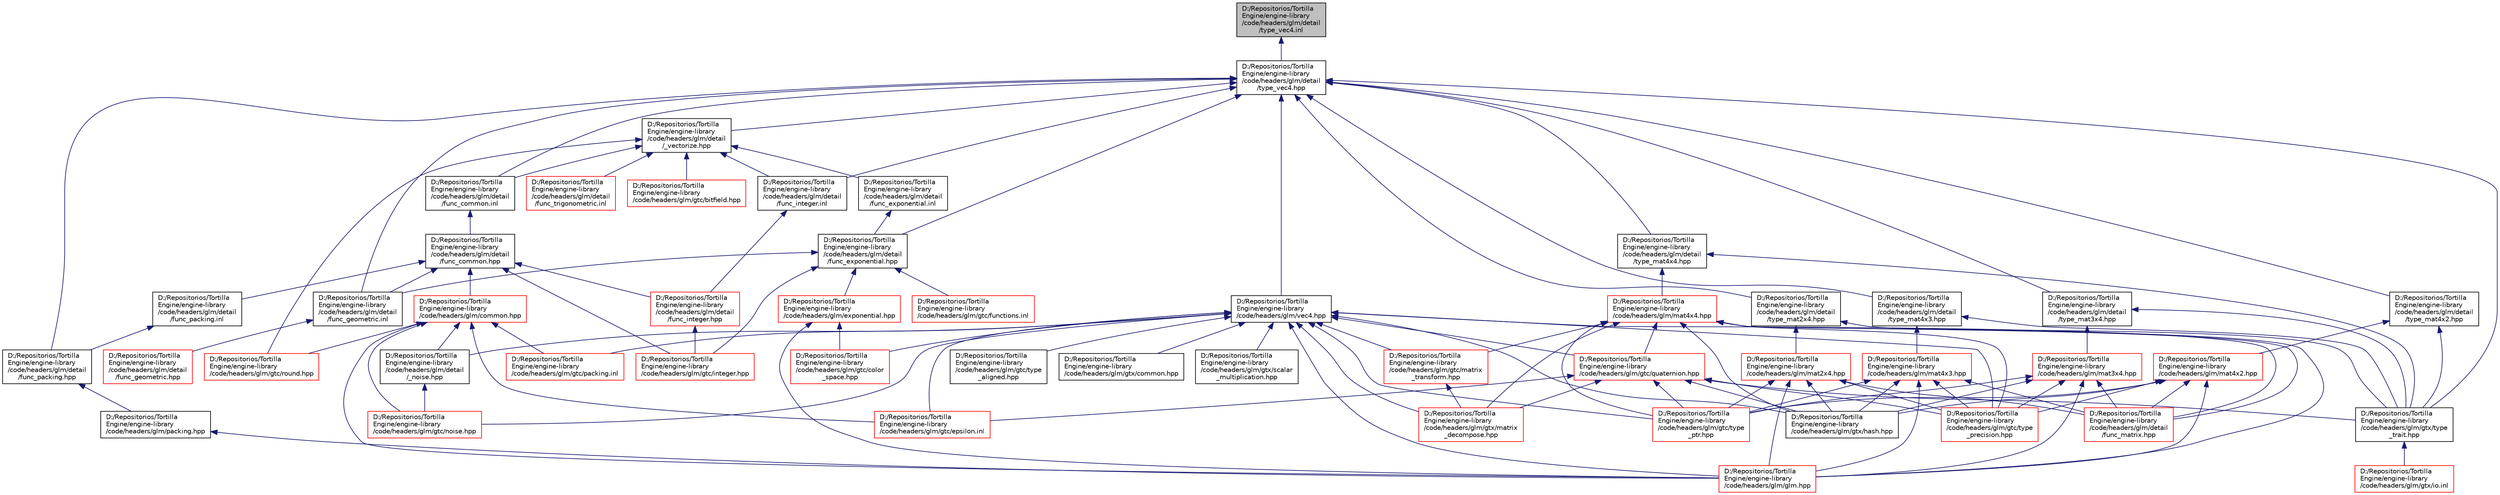 digraph "D:/Repositorios/TortillaEngine/engine-library/code/headers/glm/detail/type_vec4.inl"
{
 // LATEX_PDF_SIZE
  edge [fontname="Helvetica",fontsize="10",labelfontname="Helvetica",labelfontsize="10"];
  node [fontname="Helvetica",fontsize="10",shape=record];
  Node1 [label="D:/Repositorios/Tortilla\lEngine/engine-library\l/code/headers/glm/detail\l/type_vec4.inl",height=0.2,width=0.4,color="black", fillcolor="grey75", style="filled", fontcolor="black",tooltip=" "];
  Node1 -> Node2 [dir="back",color="midnightblue",fontsize="10",style="solid",fontname="Helvetica"];
  Node2 [label="D:/Repositorios/Tortilla\lEngine/engine-library\l/code/headers/glm/detail\l/type_vec4.hpp",height=0.2,width=0.4,color="black", fillcolor="white", style="filled",URL="$type__vec4_8hpp.html",tooltip=" "];
  Node2 -> Node3 [dir="back",color="midnightblue",fontsize="10",style="solid",fontname="Helvetica"];
  Node3 [label="D:/Repositorios/Tortilla\lEngine/engine-library\l/code/headers/glm/detail\l/func_common.inl",height=0.2,width=0.4,color="black", fillcolor="white", style="filled",URL="$func__common_8inl.html",tooltip=" "];
  Node3 -> Node4 [dir="back",color="midnightblue",fontsize="10",style="solid",fontname="Helvetica"];
  Node4 [label="D:/Repositorios/Tortilla\lEngine/engine-library\l/code/headers/glm/detail\l/func_common.hpp",height=0.2,width=0.4,color="black", fillcolor="white", style="filled",URL="$func__common_8hpp.html",tooltip=" "];
  Node4 -> Node5 [dir="back",color="midnightblue",fontsize="10",style="solid",fontname="Helvetica"];
  Node5 [label="D:/Repositorios/Tortilla\lEngine/engine-library\l/code/headers/glm/common.hpp",height=0.2,width=0.4,color="red", fillcolor="white", style="filled",URL="$common_8hpp.html",tooltip=" "];
  Node5 -> Node6 [dir="back",color="midnightblue",fontsize="10",style="solid",fontname="Helvetica"];
  Node6 [label="D:/Repositorios/Tortilla\lEngine/engine-library\l/code/headers/glm/detail\l/_noise.hpp",height=0.2,width=0.4,color="black", fillcolor="white", style="filled",URL="$__noise_8hpp.html",tooltip=" "];
  Node6 -> Node7 [dir="back",color="midnightblue",fontsize="10",style="solid",fontname="Helvetica"];
  Node7 [label="D:/Repositorios/Tortilla\lEngine/engine-library\l/code/headers/glm/gtc/noise.hpp",height=0.2,width=0.4,color="red", fillcolor="white", style="filled",URL="$noise_8hpp.html",tooltip=" "];
  Node5 -> Node9 [dir="back",color="midnightblue",fontsize="10",style="solid",fontname="Helvetica"];
  Node9 [label="D:/Repositorios/Tortilla\lEngine/engine-library\l/code/headers/glm/glm.hpp",height=0.2,width=0.4,color="red", fillcolor="white", style="filled",URL="$glm_8hpp.html",tooltip=" "];
  Node5 -> Node90 [dir="back",color="midnightblue",fontsize="10",style="solid",fontname="Helvetica"];
  Node90 [label="D:/Repositorios/Tortilla\lEngine/engine-library\l/code/headers/glm/gtc/epsilon.inl",height=0.2,width=0.4,color="red", fillcolor="white", style="filled",URL="$epsilon_8inl.html",tooltip=" "];
  Node5 -> Node7 [dir="back",color="midnightblue",fontsize="10",style="solid",fontname="Helvetica"];
  Node5 -> Node92 [dir="back",color="midnightblue",fontsize="10",style="solid",fontname="Helvetica"];
  Node92 [label="D:/Repositorios/Tortilla\lEngine/engine-library\l/code/headers/glm/gtc/packing.inl",height=0.2,width=0.4,color="red", fillcolor="white", style="filled",URL="$packing_8inl.html",tooltip=" "];
  Node5 -> Node93 [dir="back",color="midnightblue",fontsize="10",style="solid",fontname="Helvetica"];
  Node93 [label="D:/Repositorios/Tortilla\lEngine/engine-library\l/code/headers/glm/gtc/round.hpp",height=0.2,width=0.4,color="red", fillcolor="white", style="filled",URL="$round_8hpp.html",tooltip=" "];
  Node4 -> Node96 [dir="back",color="midnightblue",fontsize="10",style="solid",fontname="Helvetica"];
  Node96 [label="D:/Repositorios/Tortilla\lEngine/engine-library\l/code/headers/glm/detail\l/func_geometric.inl",height=0.2,width=0.4,color="black", fillcolor="white", style="filled",URL="$func__geometric_8inl.html",tooltip=" "];
  Node96 -> Node97 [dir="back",color="midnightblue",fontsize="10",style="solid",fontname="Helvetica"];
  Node97 [label="D:/Repositorios/Tortilla\lEngine/engine-library\l/code/headers/glm/detail\l/func_geometric.hpp",height=0.2,width=0.4,color="red", fillcolor="white", style="filled",URL="$func__geometric_8hpp.html",tooltip=" "];
  Node4 -> Node126 [dir="back",color="midnightblue",fontsize="10",style="solid",fontname="Helvetica"];
  Node126 [label="D:/Repositorios/Tortilla\lEngine/engine-library\l/code/headers/glm/detail\l/func_integer.hpp",height=0.2,width=0.4,color="red", fillcolor="white", style="filled",URL="$func__integer_8hpp.html",tooltip=" "];
  Node126 -> Node128 [dir="back",color="midnightblue",fontsize="10",style="solid",fontname="Helvetica"];
  Node128 [label="D:/Repositorios/Tortilla\lEngine/engine-library\l/code/headers/glm/gtc/integer.hpp",height=0.2,width=0.4,color="red", fillcolor="white", style="filled",URL="$gtc_2integer_8hpp.html",tooltip=" "];
  Node4 -> Node130 [dir="back",color="midnightblue",fontsize="10",style="solid",fontname="Helvetica"];
  Node130 [label="D:/Repositorios/Tortilla\lEngine/engine-library\l/code/headers/glm/detail\l/func_packing.inl",height=0.2,width=0.4,color="black", fillcolor="white", style="filled",URL="$func__packing_8inl.html",tooltip=" "];
  Node130 -> Node131 [dir="back",color="midnightblue",fontsize="10",style="solid",fontname="Helvetica"];
  Node131 [label="D:/Repositorios/Tortilla\lEngine/engine-library\l/code/headers/glm/detail\l/func_packing.hpp",height=0.2,width=0.4,color="black", fillcolor="white", style="filled",URL="$func__packing_8hpp.html",tooltip=" "];
  Node131 -> Node132 [dir="back",color="midnightblue",fontsize="10",style="solid",fontname="Helvetica"];
  Node132 [label="D:/Repositorios/Tortilla\lEngine/engine-library\l/code/headers/glm/packing.hpp",height=0.2,width=0.4,color="black", fillcolor="white", style="filled",URL="$packing_8hpp.html",tooltip=" "];
  Node132 -> Node9 [dir="back",color="midnightblue",fontsize="10",style="solid",fontname="Helvetica"];
  Node4 -> Node128 [dir="back",color="midnightblue",fontsize="10",style="solid",fontname="Helvetica"];
  Node2 -> Node133 [dir="back",color="midnightblue",fontsize="10",style="solid",fontname="Helvetica"];
  Node133 [label="D:/Repositorios/Tortilla\lEngine/engine-library\l/code/headers/glm/detail\l/_vectorize.hpp",height=0.2,width=0.4,color="black", fillcolor="white", style="filled",URL="$__vectorize_8hpp.html",tooltip=" "];
  Node133 -> Node3 [dir="back",color="midnightblue",fontsize="10",style="solid",fontname="Helvetica"];
  Node133 -> Node134 [dir="back",color="midnightblue",fontsize="10",style="solid",fontname="Helvetica"];
  Node134 [label="D:/Repositorios/Tortilla\lEngine/engine-library\l/code/headers/glm/detail\l/func_exponential.inl",height=0.2,width=0.4,color="black", fillcolor="white", style="filled",URL="$func__exponential_8inl.html",tooltip=" "];
  Node134 -> Node135 [dir="back",color="midnightblue",fontsize="10",style="solid",fontname="Helvetica"];
  Node135 [label="D:/Repositorios/Tortilla\lEngine/engine-library\l/code/headers/glm/detail\l/func_exponential.hpp",height=0.2,width=0.4,color="black", fillcolor="white", style="filled",URL="$func__exponential_8hpp.html",tooltip=" "];
  Node135 -> Node96 [dir="back",color="midnightblue",fontsize="10",style="solid",fontname="Helvetica"];
  Node135 -> Node136 [dir="back",color="midnightblue",fontsize="10",style="solid",fontname="Helvetica"];
  Node136 [label="D:/Repositorios/Tortilla\lEngine/engine-library\l/code/headers/glm/exponential.hpp",height=0.2,width=0.4,color="red", fillcolor="white", style="filled",URL="$exponential_8hpp.html",tooltip=" "];
  Node136 -> Node9 [dir="back",color="midnightblue",fontsize="10",style="solid",fontname="Helvetica"];
  Node136 -> Node137 [dir="back",color="midnightblue",fontsize="10",style="solid",fontname="Helvetica"];
  Node137 [label="D:/Repositorios/Tortilla\lEngine/engine-library\l/code/headers/glm/gtc/color\l_space.hpp",height=0.2,width=0.4,color="red", fillcolor="white", style="filled",URL="$gtc_2color__space_8hpp.html",tooltip=" "];
  Node135 -> Node138 [dir="back",color="midnightblue",fontsize="10",style="solid",fontname="Helvetica"];
  Node138 [label="D:/Repositorios/Tortilla\lEngine/engine-library\l/code/headers/glm/gtc/functions.inl",height=0.2,width=0.4,color="red", fillcolor="white", style="filled",URL="$functions_8inl.html",tooltip=" "];
  Node135 -> Node128 [dir="back",color="midnightblue",fontsize="10",style="solid",fontname="Helvetica"];
  Node133 -> Node140 [dir="back",color="midnightblue",fontsize="10",style="solid",fontname="Helvetica"];
  Node140 [label="D:/Repositorios/Tortilla\lEngine/engine-library\l/code/headers/glm/detail\l/func_integer.inl",height=0.2,width=0.4,color="black", fillcolor="white", style="filled",URL="$func__integer_8inl.html",tooltip=" "];
  Node140 -> Node126 [dir="back",color="midnightblue",fontsize="10",style="solid",fontname="Helvetica"];
  Node133 -> Node141 [dir="back",color="midnightblue",fontsize="10",style="solid",fontname="Helvetica"];
  Node141 [label="D:/Repositorios/Tortilla\lEngine/engine-library\l/code/headers/glm/detail\l/func_trigonometric.inl",height=0.2,width=0.4,color="red", fillcolor="white", style="filled",URL="$func__trigonometric_8inl.html",tooltip=" "];
  Node133 -> Node147 [dir="back",color="midnightblue",fontsize="10",style="solid",fontname="Helvetica"];
  Node147 [label="D:/Repositorios/Tortilla\lEngine/engine-library\l/code/headers/glm/gtc/bitfield.hpp",height=0.2,width=0.4,color="red", fillcolor="white", style="filled",URL="$bitfield_8hpp.html",tooltip=" "];
  Node133 -> Node93 [dir="back",color="midnightblue",fontsize="10",style="solid",fontname="Helvetica"];
  Node2 -> Node149 [dir="back",color="midnightblue",fontsize="10",style="solid",fontname="Helvetica"];
  Node149 [label="D:/Repositorios/Tortilla\lEngine/engine-library\l/code/headers/glm/vec4.hpp",height=0.2,width=0.4,color="black", fillcolor="white", style="filled",URL="$vec4_8hpp.html",tooltip=" "];
  Node149 -> Node6 [dir="back",color="midnightblue",fontsize="10",style="solid",fontname="Helvetica"];
  Node149 -> Node100 [dir="back",color="midnightblue",fontsize="10",style="solid",fontname="Helvetica"];
  Node100 [label="D:/Repositorios/Tortilla\lEngine/engine-library\l/code/headers/glm/detail\l/func_matrix.hpp",height=0.2,width=0.4,color="red", fillcolor="white", style="filled",URL="$func__matrix_8hpp.html",tooltip=" "];
  Node149 -> Node9 [dir="back",color="midnightblue",fontsize="10",style="solid",fontname="Helvetica"];
  Node149 -> Node137 [dir="back",color="midnightblue",fontsize="10",style="solid",fontname="Helvetica"];
  Node149 -> Node111 [dir="back",color="midnightblue",fontsize="10",style="solid",fontname="Helvetica"];
  Node111 [label="D:/Repositorios/Tortilla\lEngine/engine-library\l/code/headers/glm/gtc/quaternion.hpp",height=0.2,width=0.4,color="red", fillcolor="white", style="filled",URL="$gtc_2quaternion_8hpp.html",tooltip=" "];
  Node111 -> Node90 [dir="back",color="midnightblue",fontsize="10",style="solid",fontname="Helvetica"];
  Node111 -> Node12 [dir="back",color="midnightblue",fontsize="10",style="solid",fontname="Helvetica"];
  Node12 [label="D:/Repositorios/Tortilla\lEngine/engine-library\l/code/headers/glm/gtc/type\l_precision.hpp",height=0.2,width=0.4,color="red", fillcolor="white", style="filled",URL="$type__precision_8hpp.html",tooltip=" "];
  Node111 -> Node106 [dir="back",color="midnightblue",fontsize="10",style="solid",fontname="Helvetica"];
  Node106 [label="D:/Repositorios/Tortilla\lEngine/engine-library\l/code/headers/glm/gtc/type\l_ptr.hpp",height=0.2,width=0.4,color="red", fillcolor="white", style="filled",URL="$type__ptr_8hpp.html",tooltip=" "];
  Node111 -> Node20 [dir="back",color="midnightblue",fontsize="10",style="solid",fontname="Helvetica"];
  Node20 [label="D:/Repositorios/Tortilla\lEngine/engine-library\l/code/headers/glm/gtx/hash.hpp",height=0.2,width=0.4,color="black", fillcolor="white", style="filled",URL="$hash_8hpp.html",tooltip=" "];
  Node111 -> Node31 [dir="back",color="midnightblue",fontsize="10",style="solid",fontname="Helvetica"];
  Node31 [label="D:/Repositorios/Tortilla\lEngine/engine-library\l/code/headers/glm/gtx/type\l_trait.hpp",height=0.2,width=0.4,color="black", fillcolor="white", style="filled",URL="$type__trait_8hpp.html",tooltip=" "];
  Node31 -> Node32 [dir="back",color="midnightblue",fontsize="10",style="solid",fontname="Helvetica"];
  Node32 [label="D:/Repositorios/Tortilla\lEngine/engine-library\l/code/headers/glm/gtx/io.inl",height=0.2,width=0.4,color="red", fillcolor="white", style="filled",URL="$io_8inl.html",tooltip=" "];
  Node111 -> Node112 [dir="back",color="midnightblue",fontsize="10",style="solid",fontname="Helvetica"];
  Node112 [label="D:/Repositorios/Tortilla\lEngine/engine-library\l/code/headers/glm/gtx/matrix\l_decompose.hpp",height=0.2,width=0.4,color="red", fillcolor="white", style="filled",URL="$matrix__decompose_8hpp.html",tooltip=" "];
  Node149 -> Node90 [dir="back",color="midnightblue",fontsize="10",style="solid",fontname="Helvetica"];
  Node149 -> Node118 [dir="back",color="midnightblue",fontsize="10",style="solid",fontname="Helvetica"];
  Node118 [label="D:/Repositorios/Tortilla\lEngine/engine-library\l/code/headers/glm/gtc/matrix\l_transform.hpp",height=0.2,width=0.4,color="red", fillcolor="white", style="filled",URL="$matrix__transform_8hpp.html",tooltip=" "];
  Node118 -> Node112 [dir="back",color="midnightblue",fontsize="10",style="solid",fontname="Helvetica"];
  Node149 -> Node7 [dir="back",color="midnightblue",fontsize="10",style="solid",fontname="Helvetica"];
  Node149 -> Node12 [dir="back",color="midnightblue",fontsize="10",style="solid",fontname="Helvetica"];
  Node149 -> Node92 [dir="back",color="midnightblue",fontsize="10",style="solid",fontname="Helvetica"];
  Node149 -> Node106 [dir="back",color="midnightblue",fontsize="10",style="solid",fontname="Helvetica"];
  Node149 -> Node18 [dir="back",color="midnightblue",fontsize="10",style="solid",fontname="Helvetica"];
  Node18 [label="D:/Repositorios/Tortilla\lEngine/engine-library\l/code/headers/glm/gtc/type\l_aligned.hpp",height=0.2,width=0.4,color="black", fillcolor="white", style="filled",URL="$gtc_2type__aligned_8hpp.html",tooltip=" "];
  Node149 -> Node19 [dir="back",color="midnightblue",fontsize="10",style="solid",fontname="Helvetica"];
  Node19 [label="D:/Repositorios/Tortilla\lEngine/engine-library\l/code/headers/glm/gtx/common.hpp",height=0.2,width=0.4,color="black", fillcolor="white", style="filled",URL="$gtx_2common_8hpp.html",tooltip=" "];
  Node149 -> Node20 [dir="back",color="midnightblue",fontsize="10",style="solid",fontname="Helvetica"];
  Node149 -> Node112 [dir="back",color="midnightblue",fontsize="10",style="solid",fontname="Helvetica"];
  Node149 -> Node107 [dir="back",color="midnightblue",fontsize="10",style="solid",fontname="Helvetica"];
  Node107 [label="D:/Repositorios/Tortilla\lEngine/engine-library\l/code/headers/glm/gtx/scalar\l_multiplication.hpp",height=0.2,width=0.4,color="black", fillcolor="white", style="filled",URL="$scalar__multiplication_8hpp.html",tooltip="Enables scalar multiplication for all types."];
  Node2 -> Node135 [dir="back",color="midnightblue",fontsize="10",style="solid",fontname="Helvetica"];
  Node2 -> Node96 [dir="back",color="midnightblue",fontsize="10",style="solid",fontname="Helvetica"];
  Node2 -> Node140 [dir="back",color="midnightblue",fontsize="10",style="solid",fontname="Helvetica"];
  Node2 -> Node150 [dir="back",color="midnightblue",fontsize="10",style="solid",fontname="Helvetica"];
  Node150 [label="D:/Repositorios/Tortilla\lEngine/engine-library\l/code/headers/glm/detail\l/type_mat2x4.hpp",height=0.2,width=0.4,color="black", fillcolor="white", style="filled",URL="$type__mat2x4_8hpp.html",tooltip=" "];
  Node150 -> Node151 [dir="back",color="midnightblue",fontsize="10",style="solid",fontname="Helvetica"];
  Node151 [label="D:/Repositorios/Tortilla\lEngine/engine-library\l/code/headers/glm/mat2x4.hpp",height=0.2,width=0.4,color="red", fillcolor="white", style="filled",URL="$mat2x4_8hpp.html",tooltip=" "];
  Node151 -> Node100 [dir="back",color="midnightblue",fontsize="10",style="solid",fontname="Helvetica"];
  Node151 -> Node9 [dir="back",color="midnightblue",fontsize="10",style="solid",fontname="Helvetica"];
  Node151 -> Node12 [dir="back",color="midnightblue",fontsize="10",style="solid",fontname="Helvetica"];
  Node151 -> Node106 [dir="back",color="midnightblue",fontsize="10",style="solid",fontname="Helvetica"];
  Node151 -> Node20 [dir="back",color="midnightblue",fontsize="10",style="solid",fontname="Helvetica"];
  Node150 -> Node31 [dir="back",color="midnightblue",fontsize="10",style="solid",fontname="Helvetica"];
  Node2 -> Node152 [dir="back",color="midnightblue",fontsize="10",style="solid",fontname="Helvetica"];
  Node152 [label="D:/Repositorios/Tortilla\lEngine/engine-library\l/code/headers/glm/detail\l/type_mat3x4.hpp",height=0.2,width=0.4,color="black", fillcolor="white", style="filled",URL="$type__mat3x4_8hpp.html",tooltip=" "];
  Node152 -> Node153 [dir="back",color="midnightblue",fontsize="10",style="solid",fontname="Helvetica"];
  Node153 [label="D:/Repositorios/Tortilla\lEngine/engine-library\l/code/headers/glm/mat3x4.hpp",height=0.2,width=0.4,color="red", fillcolor="white", style="filled",URL="$mat3x4_8hpp.html",tooltip=" "];
  Node153 -> Node100 [dir="back",color="midnightblue",fontsize="10",style="solid",fontname="Helvetica"];
  Node153 -> Node9 [dir="back",color="midnightblue",fontsize="10",style="solid",fontname="Helvetica"];
  Node153 -> Node12 [dir="back",color="midnightblue",fontsize="10",style="solid",fontname="Helvetica"];
  Node153 -> Node106 [dir="back",color="midnightblue",fontsize="10",style="solid",fontname="Helvetica"];
  Node153 -> Node20 [dir="back",color="midnightblue",fontsize="10",style="solid",fontname="Helvetica"];
  Node152 -> Node31 [dir="back",color="midnightblue",fontsize="10",style="solid",fontname="Helvetica"];
  Node2 -> Node154 [dir="back",color="midnightblue",fontsize="10",style="solid",fontname="Helvetica"];
  Node154 [label="D:/Repositorios/Tortilla\lEngine/engine-library\l/code/headers/glm/detail\l/type_mat4x2.hpp",height=0.2,width=0.4,color="black", fillcolor="white", style="filled",URL="$type__mat4x2_8hpp.html",tooltip=" "];
  Node154 -> Node155 [dir="back",color="midnightblue",fontsize="10",style="solid",fontname="Helvetica"];
  Node155 [label="D:/Repositorios/Tortilla\lEngine/engine-library\l/code/headers/glm/mat4x2.hpp",height=0.2,width=0.4,color="red", fillcolor="white", style="filled",URL="$mat4x2_8hpp.html",tooltip=" "];
  Node155 -> Node100 [dir="back",color="midnightblue",fontsize="10",style="solid",fontname="Helvetica"];
  Node155 -> Node9 [dir="back",color="midnightblue",fontsize="10",style="solid",fontname="Helvetica"];
  Node155 -> Node12 [dir="back",color="midnightblue",fontsize="10",style="solid",fontname="Helvetica"];
  Node155 -> Node106 [dir="back",color="midnightblue",fontsize="10",style="solid",fontname="Helvetica"];
  Node155 -> Node20 [dir="back",color="midnightblue",fontsize="10",style="solid",fontname="Helvetica"];
  Node154 -> Node31 [dir="back",color="midnightblue",fontsize="10",style="solid",fontname="Helvetica"];
  Node2 -> Node156 [dir="back",color="midnightblue",fontsize="10",style="solid",fontname="Helvetica"];
  Node156 [label="D:/Repositorios/Tortilla\lEngine/engine-library\l/code/headers/glm/detail\l/type_mat4x3.hpp",height=0.2,width=0.4,color="black", fillcolor="white", style="filled",URL="$type__mat4x3_8hpp.html",tooltip=" "];
  Node156 -> Node157 [dir="back",color="midnightblue",fontsize="10",style="solid",fontname="Helvetica"];
  Node157 [label="D:/Repositorios/Tortilla\lEngine/engine-library\l/code/headers/glm/mat4x3.hpp",height=0.2,width=0.4,color="red", fillcolor="white", style="filled",URL="$mat4x3_8hpp.html",tooltip=" "];
  Node157 -> Node100 [dir="back",color="midnightblue",fontsize="10",style="solid",fontname="Helvetica"];
  Node157 -> Node9 [dir="back",color="midnightblue",fontsize="10",style="solid",fontname="Helvetica"];
  Node157 -> Node12 [dir="back",color="midnightblue",fontsize="10",style="solid",fontname="Helvetica"];
  Node157 -> Node106 [dir="back",color="midnightblue",fontsize="10",style="solid",fontname="Helvetica"];
  Node157 -> Node20 [dir="back",color="midnightblue",fontsize="10",style="solid",fontname="Helvetica"];
  Node156 -> Node31 [dir="back",color="midnightblue",fontsize="10",style="solid",fontname="Helvetica"];
  Node2 -> Node116 [dir="back",color="midnightblue",fontsize="10",style="solid",fontname="Helvetica"];
  Node116 [label="D:/Repositorios/Tortilla\lEngine/engine-library\l/code/headers/glm/detail\l/type_mat4x4.hpp",height=0.2,width=0.4,color="black", fillcolor="white", style="filled",URL="$type__mat4x4_8hpp.html",tooltip=" "];
  Node116 -> Node117 [dir="back",color="midnightblue",fontsize="10",style="solid",fontname="Helvetica"];
  Node117 [label="D:/Repositorios/Tortilla\lEngine/engine-library\l/code/headers/glm/mat4x4.hpp",height=0.2,width=0.4,color="red", fillcolor="white", style="filled",URL="$mat4x4_8hpp.html",tooltip=" "];
  Node117 -> Node100 [dir="back",color="midnightblue",fontsize="10",style="solid",fontname="Helvetica"];
  Node117 -> Node9 [dir="back",color="midnightblue",fontsize="10",style="solid",fontname="Helvetica"];
  Node117 -> Node111 [dir="back",color="midnightblue",fontsize="10",style="solid",fontname="Helvetica"];
  Node117 -> Node118 [dir="back",color="midnightblue",fontsize="10",style="solid",fontname="Helvetica"];
  Node117 -> Node12 [dir="back",color="midnightblue",fontsize="10",style="solid",fontname="Helvetica"];
  Node117 -> Node106 [dir="back",color="midnightblue",fontsize="10",style="solid",fontname="Helvetica"];
  Node117 -> Node20 [dir="back",color="midnightblue",fontsize="10",style="solid",fontname="Helvetica"];
  Node117 -> Node112 [dir="back",color="midnightblue",fontsize="10",style="solid",fontname="Helvetica"];
  Node116 -> Node31 [dir="back",color="midnightblue",fontsize="10",style="solid",fontname="Helvetica"];
  Node2 -> Node131 [dir="back",color="midnightblue",fontsize="10",style="solid",fontname="Helvetica"];
  Node2 -> Node31 [dir="back",color="midnightblue",fontsize="10",style="solid",fontname="Helvetica"];
}
